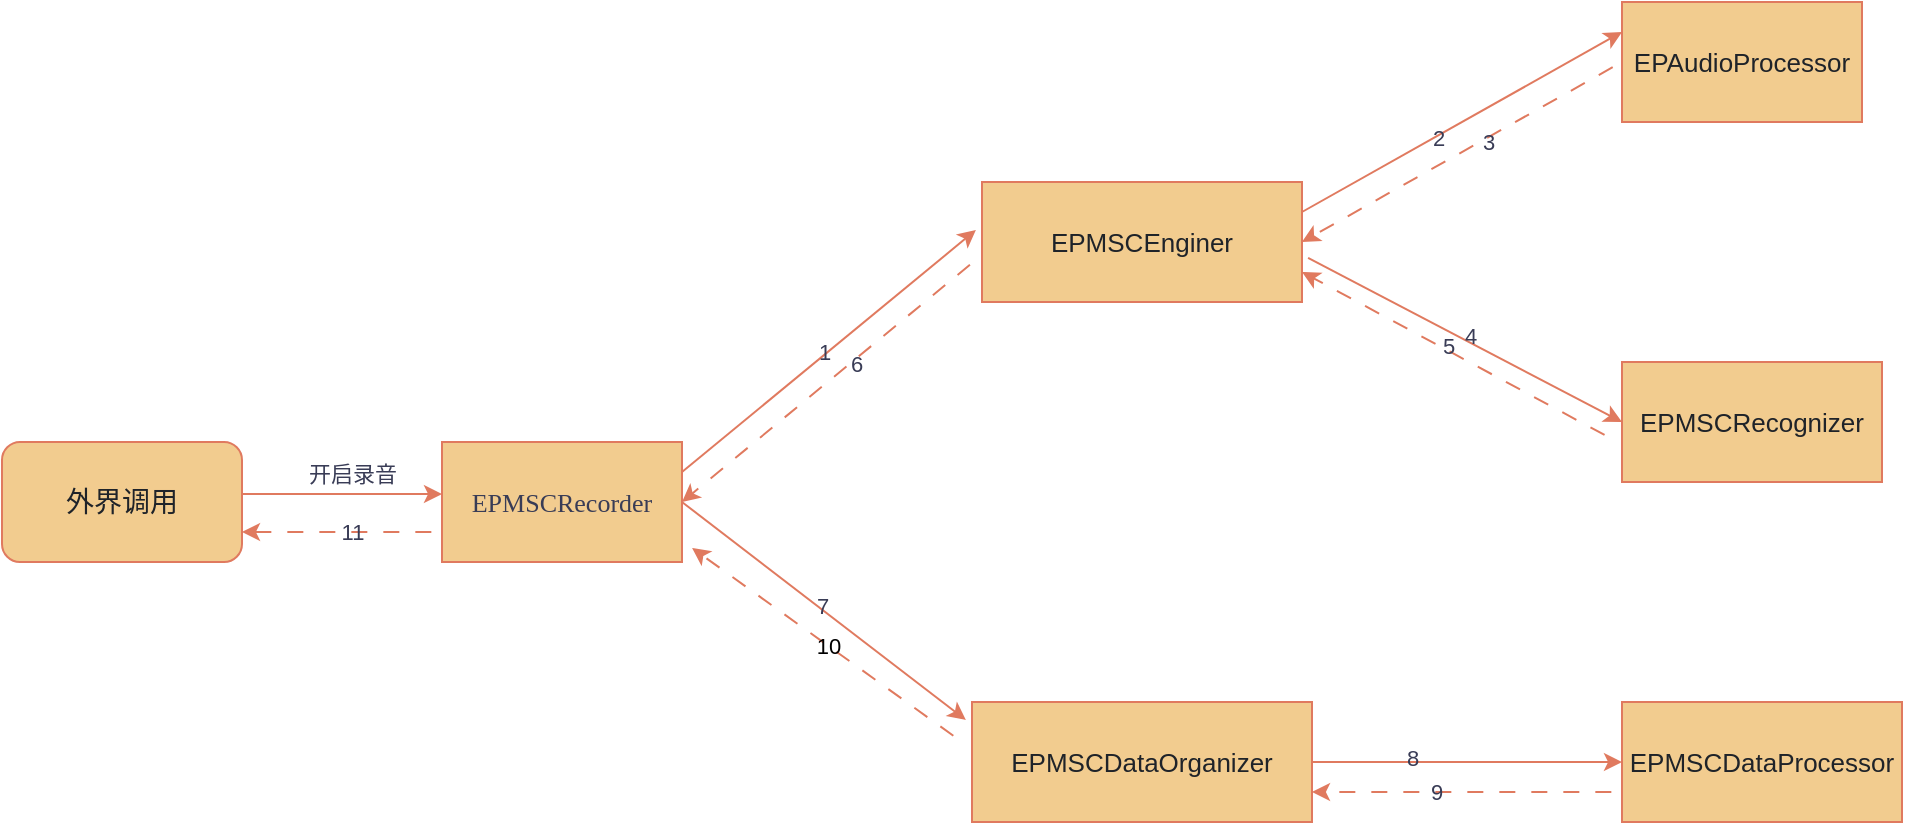 <mxfile version="26.1.0">
  <diagram name="第 1 页" id="kg4oReXXfETFXJSbJGZ1">
    <mxGraphModel dx="989" dy="691" grid="1" gridSize="10" guides="1" tooltips="1" connect="1" arrows="1" fold="1" page="1" pageScale="1" pageWidth="980" pageHeight="690" math="0" shadow="0">
      <root>
        <mxCell id="0" />
        <mxCell id="1" parent="0" />
        <mxCell id="3VqhWWL4f9jIKq_OHTQP-1" value="&lt;div style=&quot;text-align: start; font-size: 14px; color: rgb(31, 35, 41);&quot;&gt;&lt;p&gt;外界调用&lt;/p&gt;&lt;/div&gt;&lt;span style=&quot;text-align: start; white-space: pre-wrap;&quot;&gt;&lt;/span&gt;" style="rounded=1;whiteSpace=wrap;html=1;labelBackgroundColor=none;fillColor=#F2CC8F;strokeColor=#E07A5F;fontColor=#393C56;" vertex="1" parent="1">
          <mxGeometry x="30" y="320" width="120" height="60" as="geometry" />
        </mxCell>
        <mxCell id="3VqhWWL4f9jIKq_OHTQP-28" style="edgeStyle=orthogonalEdgeStyle;rounded=0;orthogonalLoop=1;jettySize=auto;html=1;exitX=0;exitY=0.75;exitDx=0;exitDy=0;entryX=1;entryY=0.75;entryDx=0;entryDy=0;flowAnimation=1;fillColor=#F2CC8F;strokeColor=#E07A5F;labelBackgroundColor=none;fontColor=default;" edge="1" parent="1" source="3VqhWWL4f9jIKq_OHTQP-2" target="3VqhWWL4f9jIKq_OHTQP-1">
          <mxGeometry relative="1" as="geometry" />
        </mxCell>
        <mxCell id="3VqhWWL4f9jIKq_OHTQP-38" value="11" style="edgeLabel;html=1;align=center;verticalAlign=middle;resizable=0;points=[];labelBackgroundColor=none;fontColor=#393C56;" vertex="1" connectable="0" parent="3VqhWWL4f9jIKq_OHTQP-28">
          <mxGeometry x="-0.1" relative="1" as="geometry">
            <mxPoint as="offset" />
          </mxGeometry>
        </mxCell>
        <mxCell id="3VqhWWL4f9jIKq_OHTQP-2" value="&lt;p style=&quot;margin: 0px; font-style: normal; font-variant-caps: normal; font-weight: normal; font-stretch: normal; font-size: 13px; line-height: normal; font-family: Menlo; font-size-adjust: none; font-kerning: auto; font-variant-alternates: normal; font-variant-ligatures: normal; font-variant-numeric: normal; font-variant-east-asian: normal; font-variant-position: normal; font-feature-settings: normal; font-optical-sizing: auto; font-variation-settings: normal;&quot;&gt;EPMSCRecorder&lt;/p&gt;" style="whiteSpace=wrap;html=1;labelBackgroundColor=none;fontColor=#393C56;fillColor=#F2CC8F;strokeColor=#E07A5F;" vertex="1" parent="1">
          <mxGeometry x="250" y="320" width="120" height="60" as="geometry" />
        </mxCell>
        <mxCell id="3VqhWWL4f9jIKq_OHTQP-3" value="&lt;div style=&quot;text-align: start; font-size: 13px; color: rgb(31, 35, 41);&quot;&gt;&lt;p&gt;EPMSCEnginer&lt;/p&gt;&lt;/div&gt;&lt;span style=&quot;text-align: start; white-space: pre-wrap;&quot;&gt;&lt;/span&gt;" style="whiteSpace=wrap;html=1;labelBackgroundColor=none;fillColor=#F2CC8F;strokeColor=#E07A5F;fontColor=#393C56;" vertex="1" parent="1">
          <mxGeometry x="520" y="190" width="160" height="60" as="geometry" />
        </mxCell>
        <mxCell id="3VqhWWL4f9jIKq_OHTQP-4" value="&lt;div style=&quot;text-align: start; font-size: 13px; color: rgb(31, 35, 41);&quot;&gt;&lt;p&gt;EPAudioProcessor&lt;/p&gt;&lt;/div&gt;&lt;span style=&quot;text-align: start; white-space: pre-wrap;&quot;&gt;&lt;/span&gt;&lt;div style=&quot;text-align: start;&quot;&gt;&lt;/div&gt;&lt;span style=&quot;text-align: start; white-space: pre-wrap;&quot;&gt;&lt;/span&gt;" style="whiteSpace=wrap;html=1;labelBackgroundColor=none;fillColor=#F2CC8F;strokeColor=#E07A5F;fontColor=#393C56;" vertex="1" parent="1">
          <mxGeometry x="840" y="100" width="120" height="60" as="geometry" />
        </mxCell>
        <mxCell id="3VqhWWL4f9jIKq_OHTQP-5" value="&lt;div style=&quot;text-align: start; font-size: 13px; color: rgb(31, 35, 41);&quot;&gt;&lt;p&gt;EPMSCDataOrganizer&lt;/p&gt;&lt;/div&gt;&lt;span style=&quot;text-align: start; white-space: pre-wrap;&quot;&gt;&lt;/span&gt;" style="whiteSpace=wrap;html=1;labelBackgroundColor=none;fillColor=#F2CC8F;strokeColor=#E07A5F;fontColor=#393C56;" vertex="1" parent="1">
          <mxGeometry x="515" y="450" width="170" height="60" as="geometry" />
        </mxCell>
        <mxCell id="3VqhWWL4f9jIKq_OHTQP-6" value="&lt;div style=&quot;text-align: start; font-size: 13px; color: rgb(31, 35, 41);&quot;&gt;&lt;p&gt;EPMSCRecognizer&lt;/p&gt;&lt;/div&gt;&lt;span style=&quot;text-align: start; white-space: pre-wrap;&quot;&gt;&lt;/span&gt;" style="whiteSpace=wrap;html=1;labelBackgroundColor=none;fillColor=#F2CC8F;strokeColor=#E07A5F;fontColor=#393C56;" vertex="1" parent="1">
          <mxGeometry x="840" y="280" width="130" height="60" as="geometry" />
        </mxCell>
        <mxCell id="3VqhWWL4f9jIKq_OHTQP-7" value="&lt;div style=&quot;text-align: start; font-size: 13px; color: rgb(31, 35, 41);&quot;&gt;&lt;p&gt;EPMSCDataProcessor&lt;/p&gt;&lt;/div&gt;&lt;span style=&quot;text-align: start; white-space: pre-wrap;&quot;&gt;&lt;/span&gt;" style="whiteSpace=wrap;html=1;labelBackgroundColor=none;fillColor=#F2CC8F;strokeColor=#E07A5F;fontColor=#393C56;" vertex="1" parent="1">
          <mxGeometry x="840" y="450" width="140" height="60" as="geometry" />
        </mxCell>
        <mxCell id="3VqhWWL4f9jIKq_OHTQP-8" value="" style="endArrow=classic;html=1;rounded=0;exitX=1;exitY=0.5;exitDx=0;exitDy=0;labelBackgroundColor=none;strokeColor=#E07A5F;fontColor=default;" edge="1" parent="1">
          <mxGeometry width="50" height="50" relative="1" as="geometry">
            <mxPoint x="150" y="346" as="sourcePoint" />
            <mxPoint x="250" y="346" as="targetPoint" />
            <Array as="points">
              <mxPoint x="160" y="346" />
            </Array>
          </mxGeometry>
        </mxCell>
        <mxCell id="3VqhWWL4f9jIKq_OHTQP-9" value="开启录音" style="edgeLabel;html=1;align=center;verticalAlign=middle;resizable=0;points=[];labelBackgroundColor=none;fontColor=#393C56;" vertex="1" connectable="0" parent="3VqhWWL4f9jIKq_OHTQP-8">
          <mxGeometry x="-0.5" y="2" relative="1" as="geometry">
            <mxPoint x="30" y="-8" as="offset" />
          </mxGeometry>
        </mxCell>
        <mxCell id="3VqhWWL4f9jIKq_OHTQP-11" value="" style="endArrow=classic;html=1;rounded=0;exitX=1;exitY=0.25;exitDx=0;exitDy=0;entryX=-0.019;entryY=0.4;entryDx=0;entryDy=0;entryPerimeter=0;labelBackgroundColor=none;strokeColor=#E07A5F;fontColor=default;" edge="1" parent="1" source="3VqhWWL4f9jIKq_OHTQP-2" target="3VqhWWL4f9jIKq_OHTQP-3">
          <mxGeometry width="50" height="50" relative="1" as="geometry">
            <mxPoint x="450" y="450" as="sourcePoint" />
            <mxPoint x="500" y="400" as="targetPoint" />
          </mxGeometry>
        </mxCell>
        <mxCell id="3VqhWWL4f9jIKq_OHTQP-29" value="1" style="edgeLabel;html=1;align=center;verticalAlign=middle;resizable=0;points=[];labelBackgroundColor=none;fontColor=#393C56;" vertex="1" connectable="0" parent="3VqhWWL4f9jIKq_OHTQP-11">
          <mxGeometry x="-0.024" y="1" relative="1" as="geometry">
            <mxPoint as="offset" />
          </mxGeometry>
        </mxCell>
        <mxCell id="3VqhWWL4f9jIKq_OHTQP-12" value="" style="endArrow=classic;html=1;rounded=0;exitX=1;exitY=0.25;exitDx=0;exitDy=0;entryX=0;entryY=0.25;entryDx=0;entryDy=0;labelBackgroundColor=none;strokeColor=#E07A5F;fontColor=default;" edge="1" parent="1" source="3VqhWWL4f9jIKq_OHTQP-3" target="3VqhWWL4f9jIKq_OHTQP-4">
          <mxGeometry width="50" height="50" relative="1" as="geometry">
            <mxPoint x="540" y="440" as="sourcePoint" />
            <mxPoint x="590" y="390" as="targetPoint" />
          </mxGeometry>
        </mxCell>
        <mxCell id="3VqhWWL4f9jIKq_OHTQP-30" value="2" style="edgeLabel;html=1;align=center;verticalAlign=middle;resizable=0;points=[];labelBackgroundColor=none;fontColor=#393C56;" vertex="1" connectable="0" parent="3VqhWWL4f9jIKq_OHTQP-12">
          <mxGeometry x="-0.157" y="-1" relative="1" as="geometry">
            <mxPoint as="offset" />
          </mxGeometry>
        </mxCell>
        <mxCell id="3VqhWWL4f9jIKq_OHTQP-13" value="" style="endArrow=classic;html=1;rounded=0;exitX=0;exitY=0.5;exitDx=0;exitDy=0;entryX=1;entryY=0.5;entryDx=0;entryDy=0;flowAnimation=1;fillColor=#F2CC8F;strokeColor=#E07A5F;labelBackgroundColor=none;fontColor=default;" edge="1" parent="1" source="3VqhWWL4f9jIKq_OHTQP-4" target="3VqhWWL4f9jIKq_OHTQP-3">
          <mxGeometry width="50" height="50" relative="1" as="geometry">
            <mxPoint x="540" y="440" as="sourcePoint" />
            <mxPoint x="590" y="390" as="targetPoint" />
          </mxGeometry>
        </mxCell>
        <mxCell id="3VqhWWL4f9jIKq_OHTQP-31" value="3" style="edgeLabel;html=1;align=center;verticalAlign=middle;resizable=0;points=[];labelBackgroundColor=none;fontColor=#393C56;" vertex="1" connectable="0" parent="3VqhWWL4f9jIKq_OHTQP-13">
          <mxGeometry x="-0.15" y="2" relative="1" as="geometry">
            <mxPoint as="offset" />
          </mxGeometry>
        </mxCell>
        <mxCell id="3VqhWWL4f9jIKq_OHTQP-18" value="" style="endArrow=classic;html=1;rounded=0;entryX=0;entryY=0.5;entryDx=0;entryDy=0;exitX=1.019;exitY=0.633;exitDx=0;exitDy=0;exitPerimeter=0;labelBackgroundColor=none;strokeColor=#E07A5F;fontColor=default;" edge="1" parent="1" source="3VqhWWL4f9jIKq_OHTQP-3" target="3VqhWWL4f9jIKq_OHTQP-6">
          <mxGeometry width="50" height="50" relative="1" as="geometry">
            <mxPoint x="540" y="440" as="sourcePoint" />
            <mxPoint x="590" y="390" as="targetPoint" />
          </mxGeometry>
        </mxCell>
        <mxCell id="3VqhWWL4f9jIKq_OHTQP-32" value="4" style="edgeLabel;html=1;align=center;verticalAlign=middle;resizable=0;points=[];labelBackgroundColor=none;fontColor=#393C56;" vertex="1" connectable="0" parent="3VqhWWL4f9jIKq_OHTQP-18">
          <mxGeometry x="0.014" y="3" relative="1" as="geometry">
            <mxPoint as="offset" />
          </mxGeometry>
        </mxCell>
        <mxCell id="3VqhWWL4f9jIKq_OHTQP-20" value="" style="endArrow=classic;html=1;rounded=0;exitX=-0.031;exitY=0.65;exitDx=0;exitDy=0;exitPerimeter=0;entryX=1;entryY=0.75;entryDx=0;entryDy=0;flowAnimation=1;fillColor=#F2CC8F;strokeColor=#E07A5F;labelBackgroundColor=none;fontColor=default;" edge="1" parent="1" source="3VqhWWL4f9jIKq_OHTQP-6" target="3VqhWWL4f9jIKq_OHTQP-3">
          <mxGeometry width="50" height="50" relative="1" as="geometry">
            <mxPoint x="490" y="420" as="sourcePoint" />
            <mxPoint x="540" y="370" as="targetPoint" />
          </mxGeometry>
        </mxCell>
        <mxCell id="3VqhWWL4f9jIKq_OHTQP-33" value="5" style="edgeLabel;html=1;align=center;verticalAlign=middle;resizable=0;points=[];labelBackgroundColor=none;fontColor=#393C56;" vertex="1" connectable="0" parent="3VqhWWL4f9jIKq_OHTQP-20">
          <mxGeometry x="0.086" y="-2" relative="1" as="geometry">
            <mxPoint as="offset" />
          </mxGeometry>
        </mxCell>
        <mxCell id="3VqhWWL4f9jIKq_OHTQP-21" value="" style="endArrow=classic;html=1;rounded=0;exitX=-0.012;exitY=0.633;exitDx=0;exitDy=0;exitPerimeter=0;entryX=1;entryY=0.5;entryDx=0;entryDy=0;flowAnimation=1;fillColor=#F2CC8F;strokeColor=#E07A5F;labelBackgroundColor=none;fontColor=default;" edge="1" parent="1" source="3VqhWWL4f9jIKq_OHTQP-3" target="3VqhWWL4f9jIKq_OHTQP-2">
          <mxGeometry width="50" height="50" relative="1" as="geometry">
            <mxPoint x="490" y="420" as="sourcePoint" />
            <mxPoint x="540" y="370" as="targetPoint" />
          </mxGeometry>
        </mxCell>
        <mxCell id="3VqhWWL4f9jIKq_OHTQP-34" value="6" style="edgeLabel;html=1;align=center;verticalAlign=middle;resizable=0;points=[];labelBackgroundColor=none;fontColor=#393C56;" vertex="1" connectable="0" parent="3VqhWWL4f9jIKq_OHTQP-21">
          <mxGeometry x="-0.157" y="2" relative="1" as="geometry">
            <mxPoint as="offset" />
          </mxGeometry>
        </mxCell>
        <mxCell id="3VqhWWL4f9jIKq_OHTQP-22" value="" style="endArrow=classic;html=1;rounded=0;exitX=1;exitY=0.5;exitDx=0;exitDy=0;entryX=-0.018;entryY=0.15;entryDx=0;entryDy=0;entryPerimeter=0;labelBackgroundColor=none;strokeColor=#E07A5F;fontColor=default;" edge="1" parent="1" source="3VqhWWL4f9jIKq_OHTQP-2" target="3VqhWWL4f9jIKq_OHTQP-5">
          <mxGeometry width="50" height="50" relative="1" as="geometry">
            <mxPoint x="530" y="420" as="sourcePoint" />
            <mxPoint x="580" y="370" as="targetPoint" />
          </mxGeometry>
        </mxCell>
        <mxCell id="3VqhWWL4f9jIKq_OHTQP-35" value="7" style="edgeLabel;html=1;align=center;verticalAlign=middle;resizable=0;points=[];labelBackgroundColor=none;fontColor=#393C56;" vertex="1" connectable="0" parent="3VqhWWL4f9jIKq_OHTQP-22">
          <mxGeometry x="-0.026" y="1" relative="1" as="geometry">
            <mxPoint as="offset" />
          </mxGeometry>
        </mxCell>
        <mxCell id="3VqhWWL4f9jIKq_OHTQP-23" value="" style="endArrow=classic;html=1;rounded=0;exitX=1;exitY=0.5;exitDx=0;exitDy=0;entryX=0;entryY=0.5;entryDx=0;entryDy=0;labelBackgroundColor=none;strokeColor=#E07A5F;fontColor=default;" edge="1" parent="1" source="3VqhWWL4f9jIKq_OHTQP-5" target="3VqhWWL4f9jIKq_OHTQP-7">
          <mxGeometry width="50" height="50" relative="1" as="geometry">
            <mxPoint x="530" y="420" as="sourcePoint" />
            <mxPoint x="780" y="420" as="targetPoint" />
          </mxGeometry>
        </mxCell>
        <mxCell id="3VqhWWL4f9jIKq_OHTQP-36" value="8" style="edgeLabel;html=1;align=center;verticalAlign=middle;resizable=0;points=[];labelBackgroundColor=none;fontColor=#393C56;" vertex="1" connectable="0" parent="3VqhWWL4f9jIKq_OHTQP-23">
          <mxGeometry x="-0.355" y="2" relative="1" as="geometry">
            <mxPoint as="offset" />
          </mxGeometry>
        </mxCell>
        <mxCell id="3VqhWWL4f9jIKq_OHTQP-24" value="" style="endArrow=classic;html=1;rounded=0;entryX=1;entryY=0.75;entryDx=0;entryDy=0;exitX=0;exitY=0.75;exitDx=0;exitDy=0;flowAnimation=1;fillColor=#F2CC8F;strokeColor=#E07A5F;labelBackgroundColor=none;fontColor=default;" edge="1" parent="1" source="3VqhWWL4f9jIKq_OHTQP-7" target="3VqhWWL4f9jIKq_OHTQP-5">
          <mxGeometry width="50" height="50" relative="1" as="geometry">
            <mxPoint x="830" y="490" as="sourcePoint" />
            <mxPoint x="580" y="370" as="targetPoint" />
          </mxGeometry>
        </mxCell>
        <mxCell id="3VqhWWL4f9jIKq_OHTQP-37" value="9" style="edgeLabel;html=1;align=center;verticalAlign=middle;resizable=0;points=[];labelBackgroundColor=none;fontColor=#393C56;" vertex="1" connectable="0" parent="3VqhWWL4f9jIKq_OHTQP-24">
          <mxGeometry x="0.2" relative="1" as="geometry">
            <mxPoint as="offset" />
          </mxGeometry>
        </mxCell>
        <mxCell id="3VqhWWL4f9jIKq_OHTQP-26" value="10" style="endArrow=classic;html=1;rounded=0;entryX=1.042;entryY=0.883;entryDx=0;entryDy=0;entryPerimeter=0;flowAnimation=1;fillColor=#F2CC8F;strokeColor=#E07A5F;labelBackgroundColor=none;fontColor=default;" edge="1" parent="1" target="3VqhWWL4f9jIKq_OHTQP-2">
          <mxGeometry width="50" height="50" relative="1" as="geometry">
            <mxPoint x="510" y="470" as="sourcePoint" />
            <mxPoint x="490" y="370" as="targetPoint" />
          </mxGeometry>
        </mxCell>
      </root>
    </mxGraphModel>
  </diagram>
</mxfile>
